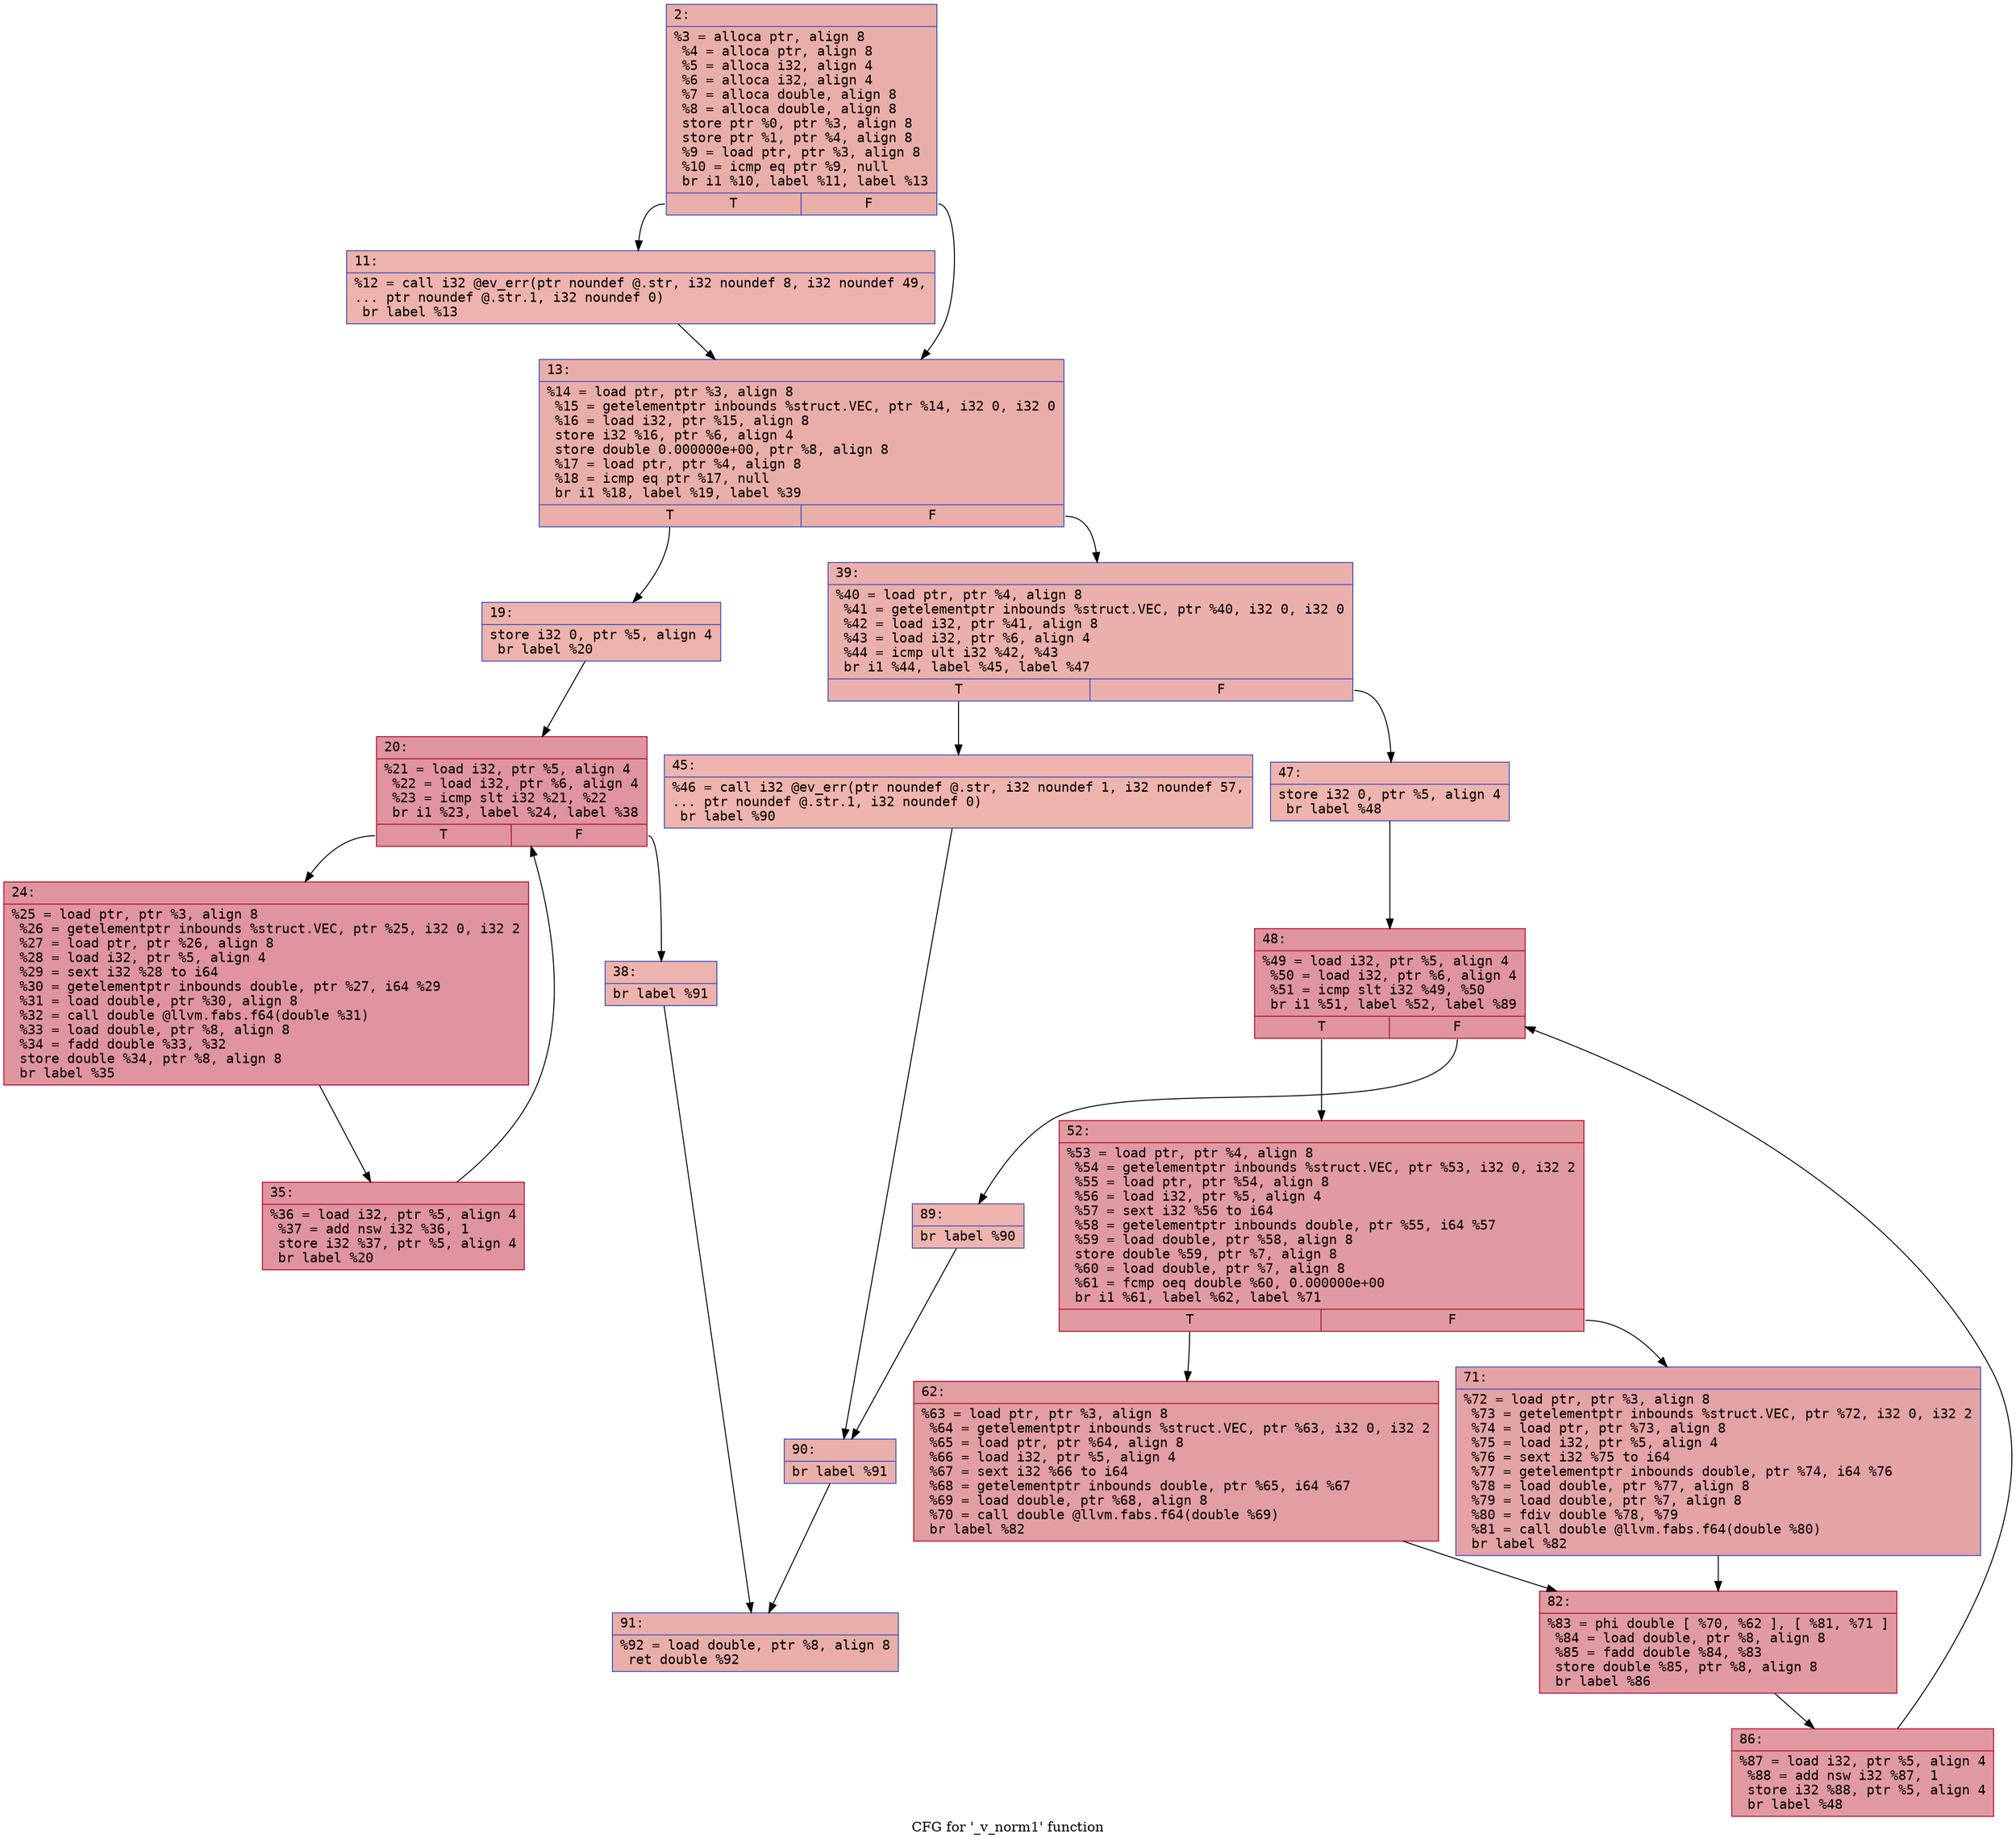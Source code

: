 digraph "CFG for '_v_norm1' function" {
	label="CFG for '_v_norm1' function";

	Node0x600003ad9b80 [shape=record,color="#3d50c3ff", style=filled, fillcolor="#d0473d70" fontname="Courier",label="{2:\l|  %3 = alloca ptr, align 8\l  %4 = alloca ptr, align 8\l  %5 = alloca i32, align 4\l  %6 = alloca i32, align 4\l  %7 = alloca double, align 8\l  %8 = alloca double, align 8\l  store ptr %0, ptr %3, align 8\l  store ptr %1, ptr %4, align 8\l  %9 = load ptr, ptr %3, align 8\l  %10 = icmp eq ptr %9, null\l  br i1 %10, label %11, label %13\l|{<s0>T|<s1>F}}"];
	Node0x600003ad9b80:s0 -> Node0x600003ad9bd0[tooltip="2 -> 11\nProbability 37.50%" ];
	Node0x600003ad9b80:s1 -> Node0x600003ad9c20[tooltip="2 -> 13\nProbability 62.50%" ];
	Node0x600003ad9bd0 [shape=record,color="#3d50c3ff", style=filled, fillcolor="#d6524470" fontname="Courier",label="{11:\l|  %12 = call i32 @ev_err(ptr noundef @.str, i32 noundef 8, i32 noundef 49,\l... ptr noundef @.str.1, i32 noundef 0)\l  br label %13\l}"];
	Node0x600003ad9bd0 -> Node0x600003ad9c20[tooltip="11 -> 13\nProbability 100.00%" ];
	Node0x600003ad9c20 [shape=record,color="#3d50c3ff", style=filled, fillcolor="#d0473d70" fontname="Courier",label="{13:\l|  %14 = load ptr, ptr %3, align 8\l  %15 = getelementptr inbounds %struct.VEC, ptr %14, i32 0, i32 0\l  %16 = load i32, ptr %15, align 8\l  store i32 %16, ptr %6, align 4\l  store double 0.000000e+00, ptr %8, align 8\l  %17 = load ptr, ptr %4, align 8\l  %18 = icmp eq ptr %17, null\l  br i1 %18, label %19, label %39\l|{<s0>T|<s1>F}}"];
	Node0x600003ad9c20:s0 -> Node0x600003ad9c70[tooltip="13 -> 19\nProbability 37.50%" ];
	Node0x600003ad9c20:s1 -> Node0x600003ad9e00[tooltip="13 -> 39\nProbability 62.50%" ];
	Node0x600003ad9c70 [shape=record,color="#3d50c3ff", style=filled, fillcolor="#d6524470" fontname="Courier",label="{19:\l|  store i32 0, ptr %5, align 4\l  br label %20\l}"];
	Node0x600003ad9c70 -> Node0x600003ad9cc0[tooltip="19 -> 20\nProbability 100.00%" ];
	Node0x600003ad9cc0 [shape=record,color="#b70d28ff", style=filled, fillcolor="#b70d2870" fontname="Courier",label="{20:\l|  %21 = load i32, ptr %5, align 4\l  %22 = load i32, ptr %6, align 4\l  %23 = icmp slt i32 %21, %22\l  br i1 %23, label %24, label %38\l|{<s0>T|<s1>F}}"];
	Node0x600003ad9cc0:s0 -> Node0x600003ad9d10[tooltip="20 -> 24\nProbability 96.88%" ];
	Node0x600003ad9cc0:s1 -> Node0x600003ad9db0[tooltip="20 -> 38\nProbability 3.12%" ];
	Node0x600003ad9d10 [shape=record,color="#b70d28ff", style=filled, fillcolor="#b70d2870" fontname="Courier",label="{24:\l|  %25 = load ptr, ptr %3, align 8\l  %26 = getelementptr inbounds %struct.VEC, ptr %25, i32 0, i32 2\l  %27 = load ptr, ptr %26, align 8\l  %28 = load i32, ptr %5, align 4\l  %29 = sext i32 %28 to i64\l  %30 = getelementptr inbounds double, ptr %27, i64 %29\l  %31 = load double, ptr %30, align 8\l  %32 = call double @llvm.fabs.f64(double %31)\l  %33 = load double, ptr %8, align 8\l  %34 = fadd double %33, %32\l  store double %34, ptr %8, align 8\l  br label %35\l}"];
	Node0x600003ad9d10 -> Node0x600003ad9d60[tooltip="24 -> 35\nProbability 100.00%" ];
	Node0x600003ad9d60 [shape=record,color="#b70d28ff", style=filled, fillcolor="#b70d2870" fontname="Courier",label="{35:\l|  %36 = load i32, ptr %5, align 4\l  %37 = add nsw i32 %36, 1\l  store i32 %37, ptr %5, align 4\l  br label %20\l}"];
	Node0x600003ad9d60 -> Node0x600003ad9cc0[tooltip="35 -> 20\nProbability 100.00%" ];
	Node0x600003ad9db0 [shape=record,color="#3d50c3ff", style=filled, fillcolor="#d6524470" fontname="Courier",label="{38:\l|  br label %91\l}"];
	Node0x600003ad9db0 -> Node0x600003ada170[tooltip="38 -> 91\nProbability 100.00%" ];
	Node0x600003ad9e00 [shape=record,color="#3d50c3ff", style=filled, fillcolor="#d24b4070" fontname="Courier",label="{39:\l|  %40 = load ptr, ptr %4, align 8\l  %41 = getelementptr inbounds %struct.VEC, ptr %40, i32 0, i32 0\l  %42 = load i32, ptr %41, align 8\l  %43 = load i32, ptr %6, align 4\l  %44 = icmp ult i32 %42, %43\l  br i1 %44, label %45, label %47\l|{<s0>T|<s1>F}}"];
	Node0x600003ad9e00:s0 -> Node0x600003ad9e50[tooltip="39 -> 45\nProbability 50.00%" ];
	Node0x600003ad9e00:s1 -> Node0x600003ad9ea0[tooltip="39 -> 47\nProbability 50.00%" ];
	Node0x600003ad9e50 [shape=record,color="#3d50c3ff", style=filled, fillcolor="#d8564670" fontname="Courier",label="{45:\l|  %46 = call i32 @ev_err(ptr noundef @.str, i32 noundef 1, i32 noundef 57,\l... ptr noundef @.str.1, i32 noundef 0)\l  br label %90\l}"];
	Node0x600003ad9e50 -> Node0x600003ada120[tooltip="45 -> 90\nProbability 100.00%" ];
	Node0x600003ad9ea0 [shape=record,color="#3d50c3ff", style=filled, fillcolor="#d8564670" fontname="Courier",label="{47:\l|  store i32 0, ptr %5, align 4\l  br label %48\l}"];
	Node0x600003ad9ea0 -> Node0x600003ad9ef0[tooltip="47 -> 48\nProbability 100.00%" ];
	Node0x600003ad9ef0 [shape=record,color="#b70d28ff", style=filled, fillcolor="#b70d2870" fontname="Courier",label="{48:\l|  %49 = load i32, ptr %5, align 4\l  %50 = load i32, ptr %6, align 4\l  %51 = icmp slt i32 %49, %50\l  br i1 %51, label %52, label %89\l|{<s0>T|<s1>F}}"];
	Node0x600003ad9ef0:s0 -> Node0x600003ad9f40[tooltip="48 -> 52\nProbability 96.88%" ];
	Node0x600003ad9ef0:s1 -> Node0x600003ada0d0[tooltip="48 -> 89\nProbability 3.12%" ];
	Node0x600003ad9f40 [shape=record,color="#b70d28ff", style=filled, fillcolor="#bb1b2c70" fontname="Courier",label="{52:\l|  %53 = load ptr, ptr %4, align 8\l  %54 = getelementptr inbounds %struct.VEC, ptr %53, i32 0, i32 2\l  %55 = load ptr, ptr %54, align 8\l  %56 = load i32, ptr %5, align 4\l  %57 = sext i32 %56 to i64\l  %58 = getelementptr inbounds double, ptr %55, i64 %57\l  %59 = load double, ptr %58, align 8\l  store double %59, ptr %7, align 8\l  %60 = load double, ptr %7, align 8\l  %61 = fcmp oeq double %60, 0.000000e+00\l  br i1 %61, label %62, label %71\l|{<s0>T|<s1>F}}"];
	Node0x600003ad9f40:s0 -> Node0x600003ad9f90[tooltip="52 -> 62\nProbability 62.50%" ];
	Node0x600003ad9f40:s1 -> Node0x600003ad9fe0[tooltip="52 -> 71\nProbability 37.50%" ];
	Node0x600003ad9f90 [shape=record,color="#b70d28ff", style=filled, fillcolor="#be242e70" fontname="Courier",label="{62:\l|  %63 = load ptr, ptr %3, align 8\l  %64 = getelementptr inbounds %struct.VEC, ptr %63, i32 0, i32 2\l  %65 = load ptr, ptr %64, align 8\l  %66 = load i32, ptr %5, align 4\l  %67 = sext i32 %66 to i64\l  %68 = getelementptr inbounds double, ptr %65, i64 %67\l  %69 = load double, ptr %68, align 8\l  %70 = call double @llvm.fabs.f64(double %69)\l  br label %82\l}"];
	Node0x600003ad9f90 -> Node0x600003ada030[tooltip="62 -> 82\nProbability 100.00%" ];
	Node0x600003ad9fe0 [shape=record,color="#3d50c3ff", style=filled, fillcolor="#c32e3170" fontname="Courier",label="{71:\l|  %72 = load ptr, ptr %3, align 8\l  %73 = getelementptr inbounds %struct.VEC, ptr %72, i32 0, i32 2\l  %74 = load ptr, ptr %73, align 8\l  %75 = load i32, ptr %5, align 4\l  %76 = sext i32 %75 to i64\l  %77 = getelementptr inbounds double, ptr %74, i64 %76\l  %78 = load double, ptr %77, align 8\l  %79 = load double, ptr %7, align 8\l  %80 = fdiv double %78, %79\l  %81 = call double @llvm.fabs.f64(double %80)\l  br label %82\l}"];
	Node0x600003ad9fe0 -> Node0x600003ada030[tooltip="71 -> 82\nProbability 100.00%" ];
	Node0x600003ada030 [shape=record,color="#b70d28ff", style=filled, fillcolor="#bb1b2c70" fontname="Courier",label="{82:\l|  %83 = phi double [ %70, %62 ], [ %81, %71 ]\l  %84 = load double, ptr %8, align 8\l  %85 = fadd double %84, %83\l  store double %85, ptr %8, align 8\l  br label %86\l}"];
	Node0x600003ada030 -> Node0x600003ada080[tooltip="82 -> 86\nProbability 100.00%" ];
	Node0x600003ada080 [shape=record,color="#b70d28ff", style=filled, fillcolor="#bb1b2c70" fontname="Courier",label="{86:\l|  %87 = load i32, ptr %5, align 4\l  %88 = add nsw i32 %87, 1\l  store i32 %88, ptr %5, align 4\l  br label %48\l}"];
	Node0x600003ada080 -> Node0x600003ad9ef0[tooltip="86 -> 48\nProbability 100.00%" ];
	Node0x600003ada0d0 [shape=record,color="#3d50c3ff", style=filled, fillcolor="#d8564670" fontname="Courier",label="{89:\l|  br label %90\l}"];
	Node0x600003ada0d0 -> Node0x600003ada120[tooltip="89 -> 90\nProbability 100.00%" ];
	Node0x600003ada120 [shape=record,color="#3d50c3ff", style=filled, fillcolor="#d24b4070" fontname="Courier",label="{90:\l|  br label %91\l}"];
	Node0x600003ada120 -> Node0x600003ada170[tooltip="90 -> 91\nProbability 100.00%" ];
	Node0x600003ada170 [shape=record,color="#3d50c3ff", style=filled, fillcolor="#d0473d70" fontname="Courier",label="{91:\l|  %92 = load double, ptr %8, align 8\l  ret double %92\l}"];
}
